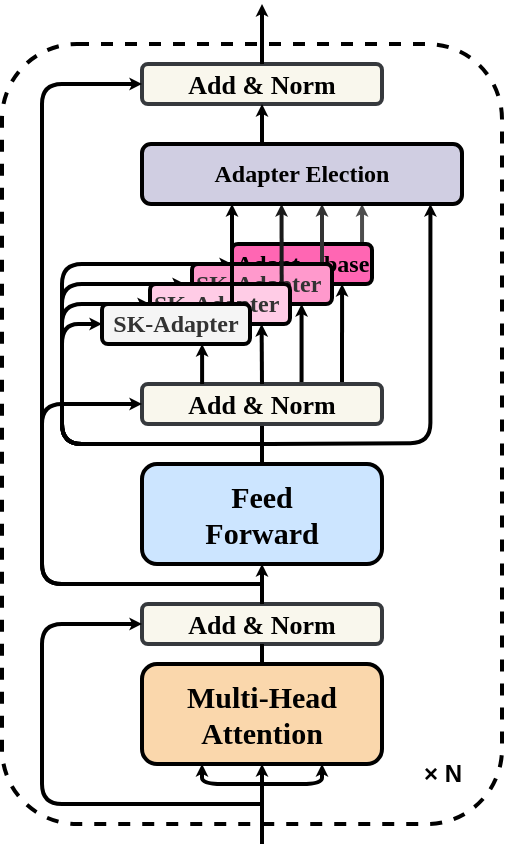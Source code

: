<mxfile version="20.8.5" type="github">
  <diagram id="zIpmrHKljPA6NFoTWR1B" name="第 1 页">
    <mxGraphModel dx="989" dy="543" grid="1" gridSize="10" guides="1" tooltips="1" connect="1" arrows="1" fold="1" page="1" pageScale="1" pageWidth="827" pageHeight="1169" math="0" shadow="0">
      <root>
        <mxCell id="0" />
        <mxCell id="1" parent="0" />
        <mxCell id="W2sbJVuLxVVdnoPz6O2E-69" value="" style="rounded=1;whiteSpace=wrap;html=1;dashed=1;fillStyle=auto;strokeWidth=2;fontFamily=Times New Roman;fontSize=11;gradientDirection=north;" parent="1" vertex="1">
          <mxGeometry x="270" y="170" width="250" height="390" as="geometry" />
        </mxCell>
        <mxCell id="Ji0CEcyrEnFxUZOUWHjL-1" value="&lt;span style=&quot;font-size: 11px;&quot;&gt;&lt;font style=&quot;font-size: 15px;&quot; face=&quot;Times New Roman&quot;&gt;&lt;b&gt;Multi-Head&lt;br style=&quot;&quot;&gt;Attention&lt;/b&gt;&lt;/font&gt;&lt;/span&gt;" style="rounded=1;whiteSpace=wrap;html=1;fillColor=#fad7ac;strokeColor=#000000;strokeWidth=2;" parent="1" vertex="1">
          <mxGeometry x="340" y="480" width="120" height="50" as="geometry" />
        </mxCell>
        <mxCell id="Ji0CEcyrEnFxUZOUWHjL-2" value="&lt;b&gt;Add &amp;amp; Norm&lt;/b&gt;" style="rounded=1;whiteSpace=wrap;html=1;strokeColor=#36393d;strokeWidth=2;fontFamily=Times New Roman;fontSize=13;fillColor=#f9f7ed;" parent="1" vertex="1">
          <mxGeometry x="340" y="450" width="120" height="20" as="geometry" />
        </mxCell>
        <mxCell id="Ji0CEcyrEnFxUZOUWHjL-3" value="&lt;font style=&quot;font-size: 15px;&quot; face=&quot;Times New Roman&quot;&gt;&lt;b&gt;&lt;span style=&quot;&quot;&gt;Feed&lt;br&gt;&lt;/span&gt;Forward&lt;/b&gt;&lt;/font&gt;" style="rounded=1;whiteSpace=wrap;html=1;fillColor=#cce5ff;strokeColor=#000000;strokeWidth=2;" parent="1" vertex="1">
          <mxGeometry x="340" y="380" width="120" height="50" as="geometry" />
        </mxCell>
        <mxCell id="Ji0CEcyrEnFxUZOUWHjL-5" value="&lt;b&gt;Add &amp;amp; Norm&lt;/b&gt;" style="rounded=1;whiteSpace=wrap;html=1;strokeColor=#36393d;strokeWidth=2;fontFamily=Times New Roman;fontSize=13;fillColor=#f9f7ed;" parent="1" vertex="1">
          <mxGeometry x="340" y="180" width="120" height="20" as="geometry" />
        </mxCell>
        <mxCell id="W2sbJVuLxVVdnoPz6O2E-4" value="" style="edgeStyle=orthogonalEdgeStyle;elbow=vertical;strokeWidth=2;endArrow=classic;endFill=0;fontStyle=1;strokeColor=#000000;entryX=0;entryY=0.5;entryDx=0;entryDy=0;endSize=0;startSize=4;" parent="1" target="Ji0CEcyrEnFxUZOUWHjL-2" edge="1">
          <mxGeometry x="238" y="485" width="100" height="100" as="geometry">
            <mxPoint x="400" y="550" as="sourcePoint" />
            <mxPoint x="601" y="590" as="targetPoint" />
            <Array as="points">
              <mxPoint x="290" y="550" />
              <mxPoint x="290" y="460" />
            </Array>
          </mxGeometry>
        </mxCell>
        <mxCell id="W2sbJVuLxVVdnoPz6O2E-5" value="" style="edgeStyle=elbowEdgeStyle;elbow=vertical;strokeWidth=2;endArrow=classic;endFill=0;fontStyle=1;strokeColor=#000000;entryX=0.75;entryY=1;entryDx=0;entryDy=0;endSize=0;startSize=4;" parent="1" target="Ji0CEcyrEnFxUZOUWHjL-1" edge="1">
          <mxGeometry x="223" y="495" width="100" height="100" as="geometry">
            <mxPoint x="400" y="540" as="sourcePoint" />
            <mxPoint x="586" y="600" as="targetPoint" />
            <Array as="points">
              <mxPoint x="410" y="540" />
              <mxPoint x="883" y="655" />
            </Array>
          </mxGeometry>
        </mxCell>
        <mxCell id="W2sbJVuLxVVdnoPz6O2E-6" value="" style="edgeStyle=elbowEdgeStyle;elbow=vertical;strokeWidth=2;endArrow=classic;endFill=0;fontStyle=1;strokeColor=#000000;entryX=0.25;entryY=1;entryDx=0;entryDy=0;endSize=0;startSize=4;" parent="1" target="Ji0CEcyrEnFxUZOUWHjL-1" edge="1">
          <mxGeometry x="148" y="485" width="100" height="100" as="geometry">
            <mxPoint x="400" y="540" as="sourcePoint" />
            <mxPoint x="511" y="590" as="targetPoint" />
            <Array as="points">
              <mxPoint x="390" y="540" />
              <mxPoint x="808" y="645" />
            </Array>
          </mxGeometry>
        </mxCell>
        <mxCell id="W2sbJVuLxVVdnoPz6O2E-7" value="" style="edgeStyle=elbowEdgeStyle;elbow=vertical;strokeWidth=2;endArrow=classic;endFill=0;fontStyle=1;strokeColor=#000000;entryX=0.5;entryY=1;entryDx=0;entryDy=0;endSize=0;startSize=4;" parent="1" target="Ji0CEcyrEnFxUZOUWHjL-1" edge="1">
          <mxGeometry x="118" y="500" width="100" height="100" as="geometry">
            <mxPoint x="400" y="570" as="sourcePoint" />
            <mxPoint x="481" y="605" as="targetPoint" />
            <Array as="points" />
          </mxGeometry>
        </mxCell>
        <mxCell id="W2sbJVuLxVVdnoPz6O2E-8" value="" style="edgeStyle=orthogonalEdgeStyle;elbow=vertical;strokeWidth=2;endArrow=none;endFill=0;fontStyle=1;strokeColor=#000000;endSize=0;startSize=4;exitX=0.5;exitY=0;exitDx=0;exitDy=0;" parent="1" source="Ji0CEcyrEnFxUZOUWHjL-1" edge="1">
          <mxGeometry x="448" y="475" width="100" height="100" as="geometry">
            <mxPoint x="610" y="520" as="sourcePoint" />
            <mxPoint x="400" y="470" as="targetPoint" />
          </mxGeometry>
        </mxCell>
        <mxCell id="W2sbJVuLxVVdnoPz6O2E-9" value="" style="edgeStyle=orthogonalEdgeStyle;elbow=vertical;strokeWidth=2;endArrow=classic;endFill=0;fontStyle=1;strokeColor=#000000;entryX=0.5;entryY=1;entryDx=0;entryDy=0;endSize=0;startSize=4;exitX=0.5;exitY=0;exitDx=0;exitDy=0;" parent="1" source="Ji0CEcyrEnFxUZOUWHjL-2" target="Ji0CEcyrEnFxUZOUWHjL-3" edge="1">
          <mxGeometry x="488" y="375" width="100" height="100" as="geometry">
            <mxPoint x="650" y="410" as="sourcePoint" />
            <mxPoint x="590" y="330" as="targetPoint" />
          </mxGeometry>
        </mxCell>
        <mxCell id="W2sbJVuLxVVdnoPz6O2E-14" value="" style="edgeStyle=orthogonalEdgeStyle;elbow=vertical;strokeWidth=2;endArrow=none;endFill=0;fontStyle=1;strokeColor=#000000;entryX=0.5;entryY=1;entryDx=0;entryDy=0;endSize=0;startSize=4;exitX=0.5;exitY=0;exitDx=0;exitDy=0;" parent="1" source="Ji0CEcyrEnFxUZOUWHjL-3" target="W2sbJVuLxVVdnoPz6O2E-27" edge="1">
          <mxGeometry x="498" y="385" width="100" height="100" as="geometry">
            <mxPoint x="660" y="420" as="sourcePoint" />
            <mxPoint x="600" y="340" as="targetPoint" />
          </mxGeometry>
        </mxCell>
        <mxCell id="W2sbJVuLxVVdnoPz6O2E-55" value="" style="elbow=vertical;strokeWidth=2;endArrow=classic;endFill=0;fontStyle=1;strokeColor=#4D4D4D;endSize=0;startSize=4;" parent="1" edge="1">
          <mxGeometry x="347.95" y="235" width="100" height="100" as="geometry">
            <mxPoint x="450.02" y="270" as="sourcePoint" />
            <mxPoint x="450.02" y="250" as="targetPoint" />
          </mxGeometry>
        </mxCell>
        <mxCell id="W2sbJVuLxVVdnoPz6O2E-17" value="" style="edgeStyle=orthogonalEdgeStyle;elbow=vertical;strokeWidth=2;endArrow=classic;endFill=0;fontStyle=1;strokeColor=#000000;entryX=0;entryY=0.5;entryDx=0;entryDy=0;endSize=0;startSize=4;" parent="1" target="Ji0CEcyrEnFxUZOUWHjL-5" edge="1">
          <mxGeometry x="408" y="405" width="100" height="100" as="geometry">
            <mxPoint x="400" y="440" as="sourcePoint" />
            <mxPoint x="510" y="360" as="targetPoint" />
            <Array as="points">
              <mxPoint x="290" y="440" />
              <mxPoint x="290" y="190" />
            </Array>
          </mxGeometry>
        </mxCell>
        <mxCell id="W2sbJVuLxVVdnoPz6O2E-22" value="&lt;b&gt;&lt;font face=&quot;Times New Roman&quot;&gt;Adapt---base&lt;/font&gt;&lt;/b&gt;" style="rounded=1;whiteSpace=wrap;html=1;align=left;fillColor=#FF66B3;strokeWidth=2;" parent="1" vertex="1">
          <mxGeometry x="385" y="270" width="70" height="20" as="geometry" />
        </mxCell>
        <mxCell id="W2sbJVuLxVVdnoPz6O2E-60" value="" style="edgeStyle=orthogonalEdgeStyle;elbow=vertical;strokeWidth=2;endArrow=classic;endFill=0;fontStyle=1;strokeColor=#000000;endSize=0;startSize=4;" parent="1" edge="1">
          <mxGeometry x="317.8" y="285" width="100" height="100" as="geometry">
            <mxPoint x="419.77" y="340" as="sourcePoint" />
            <mxPoint x="419.8" y="300" as="targetPoint" />
            <Array as="points" />
          </mxGeometry>
        </mxCell>
        <mxCell id="W2sbJVuLxVVdnoPz6O2E-66" value="" style="edgeStyle=orthogonalEdgeStyle;elbow=vertical;strokeWidth=2;endArrow=classic;endFill=0;fontStyle=1;strokeColor=#000000;endSize=0;startSize=4;entryX=0;entryY=0.5;entryDx=0;entryDy=0;" parent="1" target="W2sbJVuLxVVdnoPz6O2E-22" edge="1">
          <mxGeometry x="738" y="334.98" width="100" height="100" as="geometry">
            <mxPoint x="400" y="370" as="sourcePoint" />
            <mxPoint x="680" y="389.98" as="targetPoint" />
            <Array as="points">
              <mxPoint x="400" y="370" />
              <mxPoint x="300" y="370" />
              <mxPoint x="300" y="280" />
            </Array>
          </mxGeometry>
        </mxCell>
        <mxCell id="W2sbJVuLxVVdnoPz6O2E-56" value="" style="elbow=vertical;strokeWidth=2;endArrow=classic;endFill=0;fontStyle=1;strokeColor=#333333;endSize=0;startSize=4;" parent="1" edge="1">
          <mxGeometry x="327.93" y="235" width="100" height="100" as="geometry">
            <mxPoint x="430.0" y="280" as="sourcePoint" />
            <mxPoint x="430.0" y="250" as="targetPoint" />
          </mxGeometry>
        </mxCell>
        <mxCell id="W2sbJVuLxVVdnoPz6O2E-21" value="&lt;b style=&quot;border-color: var(--border-color); color: rgb(51, 51, 51); font-family: &amp;quot;Times New Roman&amp;quot;; text-align: center;&quot;&gt;SK-Adapter&lt;/b&gt;" style="rounded=1;whiteSpace=wrap;html=1;align=left;fillColor=#FF99CC;strokeWidth=2;" parent="1" vertex="1">
          <mxGeometry x="365" y="280" width="70" height="20" as="geometry" />
        </mxCell>
        <mxCell id="W2sbJVuLxVVdnoPz6O2E-61" value="" style="edgeStyle=orthogonalEdgeStyle;elbow=vertical;strokeWidth=2;endArrow=classic;endFill=0;fontStyle=1;strokeColor=#000000;endSize=0;startSize=4;" parent="1" edge="1">
          <mxGeometry x="338.03" y="275" width="100" height="100" as="geometry">
            <mxPoint x="440" y="340" as="sourcePoint" />
            <mxPoint x="440.03" y="290" as="targetPoint" />
            <Array as="points" />
          </mxGeometry>
        </mxCell>
        <mxCell id="W2sbJVuLxVVdnoPz6O2E-67" value="" style="edgeStyle=orthogonalEdgeStyle;elbow=vertical;strokeWidth=2;endArrow=classic;endFill=0;fontStyle=1;strokeColor=#000000;endSize=0;startSize=4;entryX=0.25;entryY=0;entryDx=0;entryDy=0;" parent="1" target="W2sbJVuLxVVdnoPz6O2E-20" edge="1">
          <mxGeometry x="748" y="344.98" width="100" height="100" as="geometry">
            <mxPoint x="400" y="370" as="sourcePoint" />
            <mxPoint x="690" y="399.98" as="targetPoint" />
            <Array as="points">
              <mxPoint x="400" y="370" />
              <mxPoint x="300" y="370" />
              <mxPoint x="300" y="290" />
            </Array>
          </mxGeometry>
        </mxCell>
        <mxCell id="W2sbJVuLxVVdnoPz6O2E-57" value="" style="elbow=vertical;strokeWidth=2;endArrow=classic;endFill=0;fontStyle=1;strokeColor=#1A1A1A;endSize=0;startSize=4;" parent="1" edge="1">
          <mxGeometry x="307.7" y="235" width="100" height="100" as="geometry">
            <mxPoint x="409.84" y="290" as="sourcePoint" />
            <mxPoint x="409.77" y="250" as="targetPoint" />
          </mxGeometry>
        </mxCell>
        <mxCell id="W2sbJVuLxVVdnoPz6O2E-20" value="&lt;b style=&quot;border-color: var(--border-color); color: rgb(51, 51, 51); font-family: &amp;quot;Times New Roman&amp;quot;; text-align: center;&quot;&gt;SK-Adapter&lt;/b&gt;" style="rounded=1;whiteSpace=wrap;html=1;align=left;fillColor=#FFCCE6;strokeColor=#000000;strokeWidth=2;" parent="1" vertex="1">
          <mxGeometry x="344" y="290" width="70" height="20" as="geometry" />
        </mxCell>
        <mxCell id="W2sbJVuLxVVdnoPz6O2E-65" value="" style="edgeStyle=orthogonalEdgeStyle;elbow=vertical;strokeWidth=2;endArrow=classic;endFill=0;fontStyle=1;strokeColor=#000000;endSize=0;startSize=4;entryX=0;entryY=0.5;entryDx=0;entryDy=0;" parent="1" target="W2sbJVuLxVVdnoPz6O2E-20" edge="1">
          <mxGeometry x="718" y="234.98" width="100" height="100" as="geometry">
            <mxPoint x="400" y="370" as="sourcePoint" />
            <mxPoint x="660" y="289.98" as="targetPoint" />
            <Array as="points">
              <mxPoint x="400" y="370" />
              <mxPoint x="300" y="370" />
              <mxPoint x="300" y="300" />
            </Array>
          </mxGeometry>
        </mxCell>
        <mxCell id="W2sbJVuLxVVdnoPz6O2E-53" value="" style="elbow=vertical;strokeWidth=2;endArrow=classic;endFill=0;fontStyle=1;strokeColor=#000000;endSize=0;startSize=4;" parent="1" edge="1">
          <mxGeometry x="282.93" y="235" width="100" height="100" as="geometry">
            <mxPoint x="385" y="300" as="sourcePoint" />
            <mxPoint x="385" y="250" as="targetPoint" />
          </mxGeometry>
        </mxCell>
        <mxCell id="W2sbJVuLxVVdnoPz6O2E-18" value="&lt;font face=&quot;Times New Roman&quot;&gt;&lt;b&gt;SK-Adapter&lt;/b&gt;&lt;/font&gt;" style="rounded=1;whiteSpace=wrap;html=1;align=center;fillColor=#f5f5f5;fillStyle=auto;gradientDirection=north;fontColor=#333333;strokeColor=#000000;strokeWidth=2;" parent="1" vertex="1">
          <mxGeometry x="320" y="300" width="74" height="20" as="geometry" />
        </mxCell>
        <mxCell id="W2sbJVuLxVVdnoPz6O2E-27" value="&lt;b&gt;Add &amp;amp; Norm&lt;/b&gt;" style="rounded=1;whiteSpace=wrap;html=1;strokeColor=#36393d;strokeWidth=2;fontFamily=Times New Roman;fontSize=13;fillColor=#f9f7ed;" parent="1" vertex="1">
          <mxGeometry x="340" y="340" width="120" height="20" as="geometry" />
        </mxCell>
        <mxCell id="W2sbJVuLxVVdnoPz6O2E-36" value="&lt;b&gt;Adapter Election&lt;/b&gt;" style="rounded=1;whiteSpace=wrap;html=1;fillStyle=auto;strokeColor=#000000;strokeWidth=2;fontFamily=Times New Roman;fillColor=#d0cee2;gradientDirection=north;" parent="1" vertex="1">
          <mxGeometry x="340" y="220" width="160" height="30" as="geometry" />
        </mxCell>
        <mxCell id="W2sbJVuLxVVdnoPz6O2E-37" value="" style="edgeStyle=orthogonalEdgeStyle;elbow=vertical;strokeWidth=2;endArrow=classic;endFill=0;fontStyle=1;strokeColor=#000000;endSize=0;startSize=4;entryX=0;entryY=0.5;entryDx=0;entryDy=0;" parent="1" target="W2sbJVuLxVVdnoPz6O2E-27" edge="1">
          <mxGeometry x="518" y="295" width="100" height="100" as="geometry">
            <mxPoint x="400" y="440" as="sourcePoint" />
            <mxPoint x="460" y="340" as="targetPoint" />
            <Array as="points">
              <mxPoint x="290" y="440" />
              <mxPoint x="290" y="350" />
            </Array>
          </mxGeometry>
        </mxCell>
        <mxCell id="W2sbJVuLxVVdnoPz6O2E-38" value="" style="edgeStyle=orthogonalEdgeStyle;elbow=vertical;strokeWidth=2;endArrow=classic;endFill=0;fontStyle=1;strokeColor=#000000;endSize=0;startSize=4;exitX=0.5;exitY=0;exitDx=0;exitDy=0;" parent="1" source="Ji0CEcyrEnFxUZOUWHjL-5" edge="1">
          <mxGeometry x="528" y="305" width="100" height="100" as="geometry">
            <mxPoint x="690" y="340" as="sourcePoint" />
            <mxPoint x="400" y="150" as="targetPoint" />
          </mxGeometry>
        </mxCell>
        <mxCell id="W2sbJVuLxVVdnoPz6O2E-52" value="" style="elbow=vertical;strokeWidth=2;endArrow=classic;endFill=0;fontStyle=1;strokeColor=#000000;endSize=0;startSize=4;" parent="1" edge="1">
          <mxGeometry x="268.05" y="305" width="100" height="100" as="geometry">
            <mxPoint x="370.05" y="340" as="sourcePoint" />
            <mxPoint x="370.05" y="320" as="targetPoint" />
          </mxGeometry>
        </mxCell>
        <mxCell id="W2sbJVuLxVVdnoPz6O2E-63" value="" style="elbow=vertical;strokeWidth=2;endArrow=classic;endFill=0;fontStyle=1;strokeColor=#000000;endSize=0;startSize=4;" parent="1" edge="1">
          <mxGeometry x="297.76" y="185" width="100" height="100" as="geometry">
            <mxPoint x="400" y="220" as="sourcePoint" />
            <mxPoint x="400" y="200" as="targetPoint" />
          </mxGeometry>
        </mxCell>
        <mxCell id="W2sbJVuLxVVdnoPz6O2E-64" value="" style="edgeStyle=orthogonalEdgeStyle;elbow=vertical;strokeWidth=2;endArrow=classic;endFill=0;fontStyle=1;strokeColor=#000000;endSize=0;startSize=4;entryX=0;entryY=0.5;entryDx=0;entryDy=0;" parent="1" target="W2sbJVuLxVVdnoPz6O2E-18" edge="1">
          <mxGeometry x="648" y="284.98" width="100" height="100" as="geometry">
            <mxPoint x="400" y="370" as="sourcePoint" />
            <mxPoint x="590" y="339.98" as="targetPoint" />
            <Array as="points">
              <mxPoint x="300" y="370" />
              <mxPoint x="300" y="310" />
            </Array>
          </mxGeometry>
        </mxCell>
        <mxCell id="W2sbJVuLxVVdnoPz6O2E-78" value="" style="elbow=vertical;strokeWidth=2;endArrow=classic;endFill=0;fontStyle=1;strokeColor=#000000;endSize=0;startSize=4;" parent="1" edge="1">
          <mxGeometry x="297.8" y="295" width="100" height="100" as="geometry">
            <mxPoint x="400" y="340" as="sourcePoint" />
            <mxPoint x="399.8" y="310" as="targetPoint" />
          </mxGeometry>
        </mxCell>
        <mxCell id="674ryOGhswU-Gjs8rszS-2" value="" style="edgeStyle=orthogonalEdgeStyle;elbow=vertical;strokeWidth=2;endArrow=classic;endFill=0;fontStyle=1;strokeColor=#000000;endSize=0;startSize=4;entryX=0.939;entryY=1.015;entryDx=0;entryDy=0;entryPerimeter=0;" edge="1" parent="1">
          <mxGeometry x="591.97" y="324.55" width="100" height="100" as="geometry">
            <mxPoint x="399.97" y="370" as="sourcePoint" />
            <mxPoint x="484.21" y="250.0" as="targetPoint" />
            <Array as="points">
              <mxPoint x="393.97" y="369.55" />
              <mxPoint x="483.97" y="369.55" />
            </Array>
          </mxGeometry>
        </mxCell>
        <mxCell id="674ryOGhswU-Gjs8rszS-3" value="&lt;b&gt;× N&lt;/b&gt;" style="text;html=1;align=center;verticalAlign=middle;resizable=0;points=[];autosize=1;strokeColor=none;fillColor=none;" vertex="1" parent="1">
          <mxGeometry x="470" y="520" width="40" height="30" as="geometry" />
        </mxCell>
      </root>
    </mxGraphModel>
  </diagram>
</mxfile>
